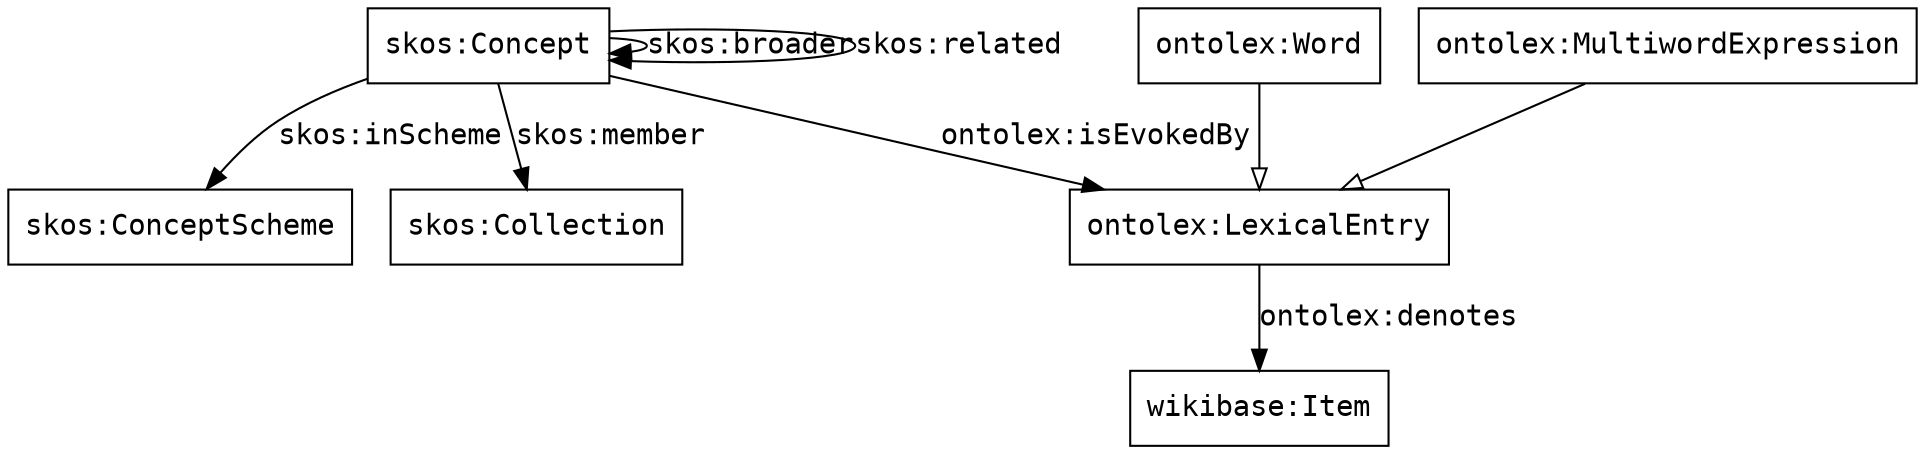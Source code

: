 digraph {
  node [shape=rect,fontname="mono"]
  edge [fontname="mono"]

  C [label="skos:Concept"]
  S [label="skos:ConceptScheme"]
  Coll [label="skos:Collection"]

  LE [label="ontolex:LexicalEntry"]
  W [label="ontolex:Word"]
  MW [label="ontolex:MultiwordExpression"] 
  E [label="wikibase:Item"]

  C -> S [label="skos:inScheme"]
  C -> Coll [label="skos:member"]
  C -> C [label="skos:broader"]
  C -> C [label="skos:related"]

  C -> LE [label="ontolex:isEvokedBy"]
  LE -> E [label="ontolex:denotes"]
  W -> LE [label="",arrowhead=empty]
  MW -> LE [label="",arrowhead=empty]
}
